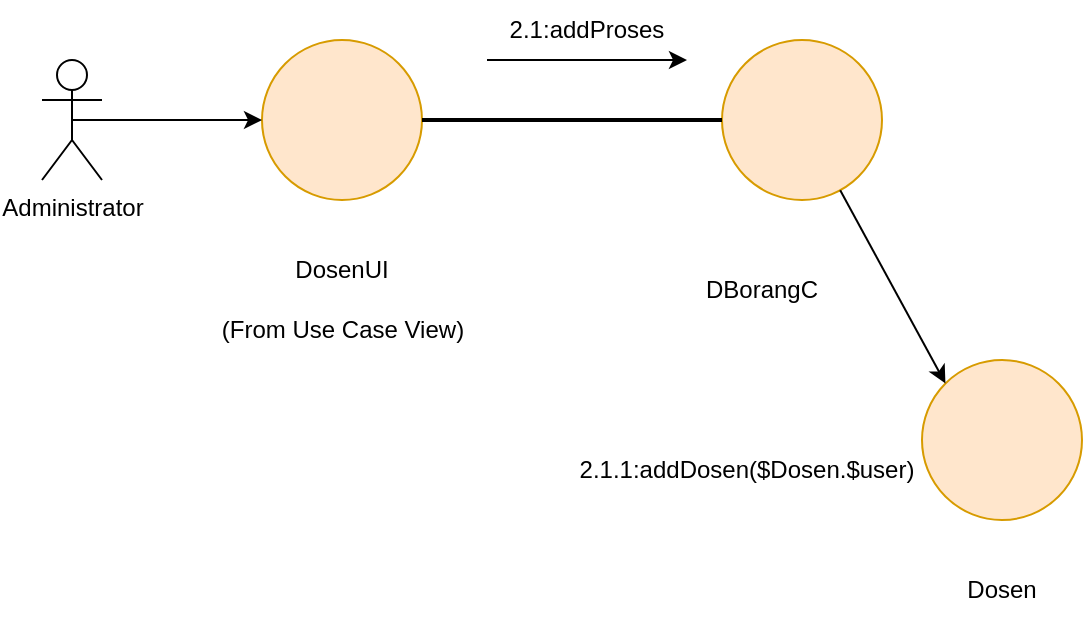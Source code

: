 <mxfile version="22.1.4" type="github">
  <diagram name="Page-1" id="U_SESXzfFQB2vHG1DU4S">
    <mxGraphModel dx="918" dy="471" grid="1" gridSize="10" guides="1" tooltips="1" connect="1" arrows="1" fold="1" page="1" pageScale="1" pageWidth="850" pageHeight="1100" math="0" shadow="0">
      <root>
        <mxCell id="0" />
        <mxCell id="1" parent="0" />
        <mxCell id="sIPrdvZB-OkvhUoF-7lL-1" value="Administrator" style="shape=umlActor;verticalLabelPosition=bottom;verticalAlign=top;html=1;outlineConnect=0;" parent="1" vertex="1">
          <mxGeometry x="230" y="90" width="30" height="60" as="geometry" />
        </mxCell>
        <mxCell id="sIPrdvZB-OkvhUoF-7lL-2" value="" style="ellipse;whiteSpace=wrap;html=1;fillColor=#ffe6cc;strokeColor=#d79b00;" parent="1" vertex="1">
          <mxGeometry x="340" y="80" width="80" height="80" as="geometry" />
        </mxCell>
        <mxCell id="sIPrdvZB-OkvhUoF-7lL-3" value="" style="endArrow=classic;html=1;rounded=0;entryX=0;entryY=0.5;entryDx=0;entryDy=0;exitX=0.5;exitY=0.5;exitDx=0;exitDy=0;exitPerimeter=0;" parent="1" source="sIPrdvZB-OkvhUoF-7lL-1" target="sIPrdvZB-OkvhUoF-7lL-2" edge="1">
          <mxGeometry width="50" height="50" relative="1" as="geometry">
            <mxPoint x="400" y="170" as="sourcePoint" />
            <mxPoint x="450" y="120" as="targetPoint" />
          </mxGeometry>
        </mxCell>
        <mxCell id="sIPrdvZB-OkvhUoF-7lL-4" value="" style="ellipse;whiteSpace=wrap;html=1;fillColor=#ffe6cc;strokeColor=#d79b00;" parent="1" vertex="1">
          <mxGeometry x="570" y="80" width="80" height="80" as="geometry" />
        </mxCell>
        <mxCell id="sIPrdvZB-OkvhUoF-7lL-5" value="" style="ellipse;whiteSpace=wrap;html=1;fillColor=#ffe6cc;strokeColor=#d79b00;" parent="1" vertex="1">
          <mxGeometry x="670" y="240" width="80" height="80" as="geometry" />
        </mxCell>
        <mxCell id="sIPrdvZB-OkvhUoF-7lL-8" value="" style="endArrow=none;html=1;strokeWidth=2;rounded=0;exitX=0;exitY=0.5;exitDx=0;exitDy=0;entryX=1;entryY=0.5;entryDx=0;entryDy=0;" parent="1" source="sIPrdvZB-OkvhUoF-7lL-4" target="sIPrdvZB-OkvhUoF-7lL-2" edge="1">
          <mxGeometry width="50" height="50" relative="1" as="geometry">
            <mxPoint x="400" y="210" as="sourcePoint" />
            <mxPoint x="450" y="160" as="targetPoint" />
          </mxGeometry>
        </mxCell>
        <mxCell id="lYP8_AyQFSn0Beweu-Yg-2" value="DosenUI" style="text;html=1;strokeColor=none;fillColor=none;align=center;verticalAlign=middle;whiteSpace=wrap;rounded=0;" parent="1" vertex="1">
          <mxGeometry x="350" y="180" width="60" height="30" as="geometry" />
        </mxCell>
        <mxCell id="lYP8_AyQFSn0Beweu-Yg-3" value="" style="endArrow=classic;html=1;rounded=0;entryX=0;entryY=0;entryDx=0;entryDy=0;" parent="1" source="sIPrdvZB-OkvhUoF-7lL-4" target="sIPrdvZB-OkvhUoF-7lL-5" edge="1">
          <mxGeometry width="50" height="50" relative="1" as="geometry">
            <mxPoint x="540" y="340" as="sourcePoint" />
            <mxPoint x="590" y="290" as="targetPoint" />
          </mxGeometry>
        </mxCell>
        <mxCell id="lYP8_AyQFSn0Beweu-Yg-5" value="DBorangC" style="text;html=1;strokeColor=none;fillColor=none;align=center;verticalAlign=middle;whiteSpace=wrap;rounded=0;" parent="1" vertex="1">
          <mxGeometry x="560" y="190" width="60" height="30" as="geometry" />
        </mxCell>
        <mxCell id="lYP8_AyQFSn0Beweu-Yg-6" value="(From Use Case View)" style="text;html=1;strokeColor=none;fillColor=none;align=center;verticalAlign=middle;whiteSpace=wrap;rounded=0;" parent="1" vertex="1">
          <mxGeometry x="312.5" y="210" width="135" height="30" as="geometry" />
        </mxCell>
        <mxCell id="lYP8_AyQFSn0Beweu-Yg-7" value="Dosen" style="text;html=1;strokeColor=none;fillColor=none;align=center;verticalAlign=middle;whiteSpace=wrap;rounded=0;" parent="1" vertex="1">
          <mxGeometry x="680" y="340" width="60" height="30" as="geometry" />
        </mxCell>
        <mxCell id="_2LdMQOvEfE5AO5Hixtn-1" value="2.1.1:addDosen($Dosen.$user)" style="text;html=1;strokeColor=none;fillColor=none;align=center;verticalAlign=middle;whiteSpace=wrap;rounded=0;" vertex="1" parent="1">
          <mxGeometry x="515" y="280" width="135" height="30" as="geometry" />
        </mxCell>
        <mxCell id="_2LdMQOvEfE5AO5Hixtn-2" value="" style="endArrow=classic;html=1;rounded=0;" edge="1" parent="1">
          <mxGeometry width="50" height="50" relative="1" as="geometry">
            <mxPoint x="452.5" y="90" as="sourcePoint" />
            <mxPoint x="552.5" y="90" as="targetPoint" />
          </mxGeometry>
        </mxCell>
        <mxCell id="_2LdMQOvEfE5AO5Hixtn-3" value="2.1:addProses" style="text;html=1;strokeColor=none;fillColor=none;align=center;verticalAlign=middle;whiteSpace=wrap;rounded=0;" vertex="1" parent="1">
          <mxGeometry x="435" y="60" width="135" height="30" as="geometry" />
        </mxCell>
      </root>
    </mxGraphModel>
  </diagram>
</mxfile>

